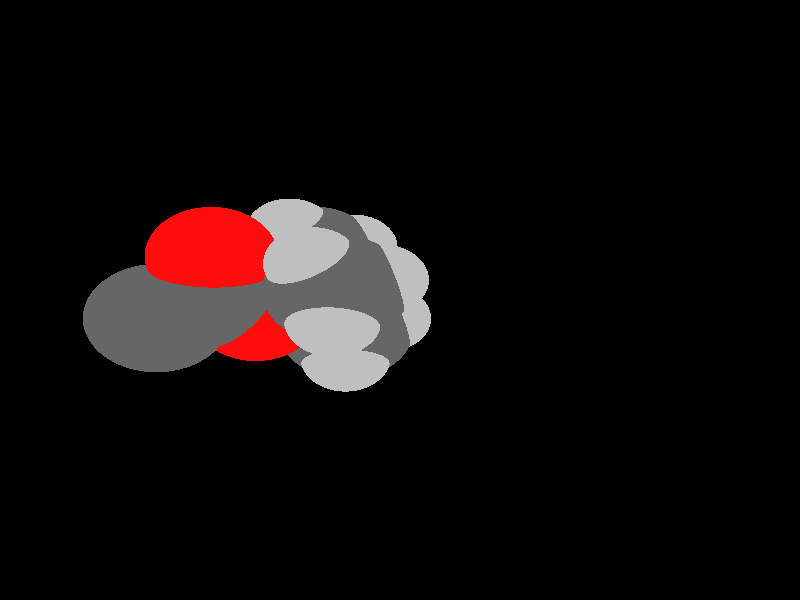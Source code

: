 global_settings {
	ambient_light rgb <0.200000002980232, 0.200000002980232, 0.200000002980232>
	max_trace_level 15
}

background { color rgb <0,0,0> }

camera {
	perspective
	location <5.82703670111194, 10.0985771399819, 23.5616428018171>
	angle 40
	up <0.679476336196975, 0.592058012228097, -0.433334995938303>
	right <0.726123141359879, -0.627290595978906, 0.281516769976659> * 1
	direction <-0.1051527086194, -0.505938551953638, -0.856136139592915> }

light_source {
	<54.1968926445911, 19.5267525904322, 36.2972849670254>
	color rgb <1, 1, 1>
	fade_distance 93.3074088393105
	fade_power 0
	spotlight
	area_light <20, 0, 0>, <0, 0, 20>, 20, 20
	circular
	orient
	point_at <-54.1968926445911, -19.5267525904322, -36.2972849670254>
}

light_source {
	<-7.36388829822299, 30.945579882194, -44.6296792265252>
	color rgb <0.300000011920929, 0.300000011920929, 0.300000011920929> shadowless
	fade_distance 93.3074088393105
	fade_power 0
	parallel
	point_at <7.36388829822299, -30.945579882194, 44.6296792265252>
}

#default {
	finish {ambient 0.5 diffuse 1 specular 0.2 roughness .01 metallic 1}
}

union {
cylinder {
	<0.0308677735376442, -0.0887819241073791, 0.00432581163043619>, 	<-0.701404104553856, 0.0701365149320451, 0.00134878586366917>, 0.075
	pigment { rgbt <0.400000005960464, 0.400000005960464, 0.400000005960464, 0> }
}
cylinder {
	<-0.701404104553856, 0.0701365149320451, 0.00134878586366917>, 	<-1.43367598264536, 0.229054953971469, -0.00162823990309786>, 0.075
	pigment { rgbt <0.400000005960464, 0.400000005960464, 0.400000005960464, 0> }
}
cylinder {
	<0.108372356336039, -0.169310001267533, 0.0171522855860922>, 	<0.568020686012722, 0.272770739277748, 0.0152078665658649>, 0.075
	pigment { rgbt <0.400000005960464, 0.400000005960464, 0.400000005960464, 0> }
}
cylinder {
	<-0.0466368092607502, -0.0082538469472252, -0.00850066232521982>, 	<0.413011520415933, 0.433826893598055, -0.0104450813454472>, 0.075
	pigment { rgbt <0.400000005960464, 0.400000005960464, 0.400000005960464, 0> }
}
cylinder {
	<0.568020686012722, 0.272770739277748, 0.0152078665658649>, 	<0.988748915343455, 0.677418891315338, 0.0134280885951004>, 0.075
	pigment { rgbt <1, 0.0500000007450581, 0.0500000007450581, 0> }
}
cylinder {
	<0.413011520415933, 0.433826893598055, -0.0104450813454472>, 	<0.833739749746666, 0.838475045635646, -0.0122248593162116>, 0.075
	pigment { rgbt <1, 0.0500000007450581, 0.0500000007450581, 0> }
}
cylinder {
	<0.0308677735376442, -0.0887819241073791, 0.00432581163043619>, 	<0.122144997660378, -0.789512758732736, 0.00957343927537516>, 0.075
	pigment { rgbt <0.400000005960464, 0.400000005960464, 0.400000005960464, 0> }
}
cylinder {
	<0.122144997660378, -0.789512758732736, 0.00957343927537516>, 	<0.206447298967186, -1.43669744826851, 0.0144200709638536>, 0.075
	pigment { rgbt <1, 0.0500000007450581, 0.0500000007450581, 0> }
}
cylinder {
	<0.206447298967186, -1.43669744826851, 0.0144200709638536>, 	<0.848626709066378, -1.71196956627405, 0.0182627693510783>, 0.075
	pigment { rgbt <1, 0.0500000007450581, 0.0500000007450581, 0> }
}
cylinder {
	<0.848626709066378, -1.71196956627405, 0.0182627693510783>, 	<1.54043773452451, -2.00851642411869, 0.0224024553484565>, 0.075
	pigment { rgbt <0.400000005960464, 0.400000005960464, 0.400000005960464, 0> }
}
cylinder {
	<-1.43367598264536, 0.229054953971469, -0.00162823990309786>, 	<-1.71863229977784, -0.0244704261734105, -0.54992178432418>, 0.075
	pigment { rgbt <0.400000005960464, 0.400000005960464, 0.400000005960464, 0> }
}
cylinder {
	<-1.71863229977784, -0.0244704261734105, -0.54992178432418>, 	<-1.89991507194059, -0.18575754620911, -0.898733752038442>, 0.075
	pigment { rgbt <0.75, 0.75, 0.75, 0> }
}
cylinder {
	<1.54043773452451, -2.00851642411869, 0.0224024553484565>, 	<1.42917732870947, -2.76872606790992, 0.0275003472646069>, 0.075
	pigment { rgbt <0.400000005960464, 0.400000005960464, 0.400000005960464, 0> }
}
cylinder {
	<1.42917732870947, -2.76872606790992, 0.0275003472646069>, 	<1.31791692289442, -3.52893571170116, 0.0325982391807572>, 0.075
	pigment { rgbt <0.400000005960464, 0.400000005960464, 0.400000005960464, 0> }
}
cylinder {
	<1.54043773452451, -2.00851642411869, 0.0224024553484565>, 	<1.9226885287746, -1.81411898853895, 0.657570011519734>, 0.075
	pigment { rgbt <0.400000005960464, 0.400000005960464, 0.400000005960464, 0> }
}
cylinder {
	<1.9226885287746, -1.81411898853895, 0.657570011519734>, 	<2.30493932302469, -1.61972155295921, 1.29273756769101>, 0.075
	pigment { rgbt <0.400000005960464, 0.400000005960464, 0.400000005960464, 0> }
}
cylinder {
	<1.54043773452451, -2.00851642411869, 0.0224024553484565>, 	<1.9264699247799, -1.82319987025141, -0.613191534489274>, 0.075
	pigment { rgbt <0.400000005960464, 0.400000005960464, 0.400000005960464, 0> }
}
cylinder {
	<1.9264699247799, -1.82319987025141, -0.613191534489274>, 	<2.31250211503529, -1.63788331638413, -1.24878552432701>, 0.075
	pigment { rgbt <0.400000005960464, 0.400000005960464, 0.400000005960464, 0> }
}
cylinder {
	<2.31250211503529, -1.63788331638413, -1.24878552432701>, 	<1.95443874432147, -1.78508954209723, -1.79494682760272>, 0.075
	pigment { rgbt <0.400000005960464, 0.400000005960464, 0.400000005960464, 0> }
}
cylinder {
	<1.95443874432147, -1.78508954209723, -1.79494682760272>, 	<1.72634569336434, -1.87886265571074, -2.14286177274368>, 0.075
	pigment { rgbt <0.75, 0.75, 0.75, 0> }
}
cylinder {
	<2.31250211503529, -1.63788331638413, -1.24878552432701>, 	<2.89562493035093, -1.96438071191436, -1.28297212443498>, 0.075
	pigment { rgbt <0.400000005960464, 0.400000005960464, 0.400000005960464, 0> }
}
cylinder {
	<2.89562493035093, -1.96438071191436, -1.28297212443498>, 	<3.26699768660974, -2.17231673243133, -1.3047445050995>, 0.075
	pigment { rgbt <0.75, 0.75, 0.75, 0> }
}
cylinder {
	<2.31250211503529, -1.63788331638413, -1.24878552432701>, 	<2.44711111433861, -0.983842293005943, -1.27914818749658>, 0.075
	pigment { rgbt <0.400000005960464, 0.400000005960464, 0.400000005960464, 0> }
}
cylinder {
	<2.44711111433861, -0.983842293005943, -1.27914818749658>, 	<2.5327852507528, -0.567567005711707, -1.29847300946058>, 0.075
	pigment { rgbt <0.75, 0.75, 0.75, 0> }
}
cylinder {
	<2.30493932302469, -1.61972155295921, 1.29273756769101>, 	<1.94360793837677, -1.75909961429646, 1.83880115051486>, 0.075
	pigment { rgbt <0.400000005960464, 0.400000005960464, 0.400000005960464, 0> }
}
cylinder {
	<1.94360793837677, -1.75909961429646, 1.83880115051486>, 	<1.71343298002358, -1.84788608795114, 2.18665402954763>, 0.075
	pigment { rgbt <0.75, 0.75, 0.75, 0> }
}
cylinder {
	<2.30493932302469, -1.61972155295921, 1.29273756769101>, 	<2.4393957517674, -0.96530674698885, 1.31453519724771>, 0.075
	pigment { rgbt <0.400000005960464, 0.400000005960464, 0.400000005960464, 0> }
}
cylinder {
	<2.4393957517674, -0.96530674698885, 1.31453519724771>, 	<2.5249728516804, -0.548793220943668, 1.32840867239414>, 0.075
	pigment { rgbt <0.75, 0.75, 0.75, 0> }
}
cylinder {
	<2.30493932302469, -1.61972155295921, 1.29273756769101>, 	<2.88782658126299, -1.9456809909721, 1.33507697833906>, 0.075
	pigment { rgbt <0.400000005960464, 0.400000005960464, 0.400000005960464, 0> }
}
cylinder {
	<2.88782658126299, -1.9456809909721, 1.33507697833906>, 	<3.25904890403974, -2.15327417129974, 1.36204159995949>, 0.075
	pigment { rgbt <0.75, 0.75, 0.75, 0> }
}
cylinder {
	<1.31791692289442, -3.52893571170116, 0.0325982391807572>, 	<0.962258375464496, -3.71418188941143, 0.568894153234569>, 0.075
	pigment { rgbt <0.400000005960464, 0.400000005960464, 0.400000005960464, 0> }
}
cylinder {
	<0.962258375464496, -3.71418188941143, 0.568894153234569>, 	<0.735661072206926, -3.8322060016147, 0.91057920129767>, 0.075
	pigment { rgbt <0.75, 0.75, 0.75, 0> }
}
cylinder {
	<1.31791692289442, -3.52893571170116, 0.0325982391807572>, 	<1.89671269499795, -3.86456703096295, 0.0367566526832427>, 0.075
	pigment { rgbt <0.400000005960464, 0.400000005960464, 0.400000005960464, 0> }
}
cylinder {
	<1.89671269499795, -3.86456703096295, 0.0367566526832427>, 	<2.2652988792083, -4.07830229516261, 0.0394047953254729>, 0.075
	pigment { rgbt <0.75, 0.75, 0.75, 0> }
}
cylinder {
	<1.31791692289442, -3.52893571170116, 0.0325982391807572>, 	<0.965520047251022, -3.72184648708685, -0.50314857661472>, 0.075
	pigment { rgbt <0.400000005960464, 0.400000005960464, 0.400000005960464, 0> }
}
cylinder {
	<0.965520047251022, -3.72184648708685, -0.50314857661472>, 	<0.741000775923532, -3.84475389550736, -0.844483852300146>, 0.075
	pigment { rgbt <0.75, 0.75, 0.75, 0> }
}
sphere {
	<0.0308677735376442, -0.0887819241073791, 0.00432581163043619>, 0.4104
	pigment { rgbt <0.400000005960464, 0.400000005960464, 0.400000005960464,0> }
}
sphere {
	<-1.43367598264536, 0.229054953971469, -0.00162823990309786>, 0.4104
	pigment { rgbt <0.400000005960464, 0.400000005960464, 0.400000005960464,0> }
}
sphere {
	<0.911244332545061, 0.757946968475492, 0.000601614639444374>, 0.3564
	pigment { rgbt <1, 0.0500000007450581, 0.0500000007450581,0> }
}
sphere {
	<0.206447298967186, -1.43669744826851, 0.0144200709638536>, 0.3564
	pigment { rgbt <1, 0.0500000007450581, 0.0500000007450581,0> }
}
sphere {
	<1.54043773452451, -2.00851642411869, 0.0224024553484565>, 0.4104
	pigment { rgbt <0.400000005960464, 0.400000005960464, 0.400000005960464,0> }
}
sphere {
	<-1.89991507194059, -0.18575754620911, -0.898733752038442>, 0.1674
	pigment { rgbt <0.75, 0.75, 0.75,0> }
}
sphere {
	<1.31791692289442, -3.52893571170116, 0.0325982391807572>, 0.4104
	pigment { rgbt <0.400000005960464, 0.400000005960464, 0.400000005960464,0> }
}
sphere {
	<2.30493932302469, -1.61972155295921, 1.29273756769101>, 0.4104
	pigment { rgbt <0.400000005960464, 0.400000005960464, 0.400000005960464,0> }
}
sphere {
	<2.31250211503529, -1.63788331638413, -1.24878552432701>, 0.4104
	pigment { rgbt <0.400000005960464, 0.400000005960464, 0.400000005960464,0> }
}
sphere {
	<1.72634569336434, -1.87886265571074, -2.14286177274368>, 0.1674
	pigment { rgbt <0.75, 0.75, 0.75,0> }
}
sphere {
	<3.26699768660974, -2.17231673243133, -1.3047445050995>, 0.1674
	pigment { rgbt <0.75, 0.75, 0.75,0> }
}
sphere {
	<2.5327852507528, -0.567567005711707, -1.29847300946058>, 0.1674
	pigment { rgbt <0.75, 0.75, 0.75,0> }
}
sphere {
	<1.71343298002358, -1.84788608795114, 2.18665402954763>, 0.1674
	pigment { rgbt <0.75, 0.75, 0.75,0> }
}
sphere {
	<2.5249728516804, -0.548793220943668, 1.32840867239414>, 0.1674
	pigment { rgbt <0.75, 0.75, 0.75,0> }
}
sphere {
	<3.25904890403974, -2.15327417129974, 1.36204159995949>, 0.1674
	pigment { rgbt <0.75, 0.75, 0.75,0> }
}
sphere {
	<0.735661072206926, -3.8322060016147, 0.91057920129767>, 0.1674
	pigment { rgbt <0.75, 0.75, 0.75,0> }
}
sphere {
	<2.2652988792083, -4.07830229516261, 0.0394047953254729>, 0.1674
	pigment { rgbt <0.75, 0.75, 0.75,0> }
}
sphere {
	<0.741000775923532, -3.84475389550736, -0.844483852300146>, 0.1674
	pigment { rgbt <0.75, 0.75, 0.75,0> }
}
}
merge {
}
union {
}
merge {
sphere {
	<0.0308677735376442, -0.0887819241073791, 0.00432581163043619>, 1.69983
	pigment { rgbt <0, 0, 0,0> }
}
sphere {
	<-1.43367598264536, 0.229054953971469, -0.00162823990309786>, 1.69983
	pigment { rgbt <0, 0, 0,0> }
}
sphere {
	<0.911244332545061, 0.757946968475492, 0.000601614639444374>, 1.519848
	pigment { rgbt <0, 0, 0,0> }
}
sphere {
	<0.206447298967186, -1.43669744826851, 0.0144200709638536>, 1.519848
	pigment { rgbt <0, 0, 0,0> }
}
sphere {
	<1.54043773452451, -2.00851642411869, 0.0224024553484565>, 1.69983
	pigment { rgbt <0, 0, 0,0> }
}
sphere {
	<-1.89991507194059, -0.18575754620911, -0.898733752038442>, 1.09989
	pigment { rgbt <0, 0, 0,0> }
}
sphere {
	<1.31791692289442, -3.52893571170116, 0.0325982391807572>, 1.69983
	pigment { rgbt <0, 0, 0,0> }
}
sphere {
	<2.30493932302469, -1.61972155295921, 1.29273756769101>, 1.69983
	pigment { rgbt <0, 0, 0,0> }
}
sphere {
	<2.31250211503529, -1.63788331638413, -1.24878552432701>, 1.69983
	pigment { rgbt <0, 0, 0,0> }
}
sphere {
	<1.72634569336434, -1.87886265571074, -2.14286177274368>, 1.09989
	pigment { rgbt <0, 0, 0,0> }
}
sphere {
	<3.26699768660974, -2.17231673243133, -1.3047445050995>, 1.09989
	pigment { rgbt <0, 0, 0,0> }
}
sphere {
	<2.5327852507528, -0.567567005711707, -1.29847300946058>, 1.09989
	pigment { rgbt <0, 0, 0,0> }
}
sphere {
	<1.71343298002358, -1.84788608795114, 2.18665402954763>, 1.09989
	pigment { rgbt <0, 0, 0,0> }
}
sphere {
	<2.5249728516804, -0.548793220943668, 1.32840867239414>, 1.09989
	pigment { rgbt <0, 0, 0,0> }
}
sphere {
	<3.25904890403974, -2.15327417129974, 1.36204159995949>, 1.09989
	pigment { rgbt <0, 0, 0,0> }
}
sphere {
	<0.735661072206926, -3.8322060016147, 0.91057920129767>, 1.09989
	pigment { rgbt <0, 0, 0,0> }
}
sphere {
	<2.2652988792083, -4.07830229516261, 0.0394047953254729>, 1.09989
	pigment { rgbt <0, 0, 0,0> }
}
sphere {
	<0.741000775923532, -3.84475389550736, -0.844483852300146>, 1.09989
	pigment { rgbt <0, 0, 0,0> }
}
sphere {
	<0.0308677735376442, -0.0887819241073791, 0.00432581163043619>, 1.7
	pigment { rgbt <0.400000005960464, 0.400000005960464, 0.400000005960464,0.350000023841858> }
}
sphere {
	<-1.43367598264536, 0.229054953971469, -0.00162823990309786>, 1.7
	pigment { rgbt <0.400000005960464, 0.400000005960464, 0.400000005960464,0.350000023841858> }
}
sphere {
	<0.911244332545061, 0.757946968475492, 0.000601614639444374>, 1.52
	pigment { rgbt <1, 0.0500000007450581, 0.0500000007450581,0.350000023841858> }
}
sphere {
	<0.206447298967186, -1.43669744826851, 0.0144200709638536>, 1.52
	pigment { rgbt <1, 0.0500000007450581, 0.0500000007450581,0.350000023841858> }
}
sphere {
	<1.54043773452451, -2.00851642411869, 0.0224024553484565>, 1.7
	pigment { rgbt <0.400000005960464, 0.400000005960464, 0.400000005960464,0.350000023841858> }
}
sphere {
	<-1.89991507194059, -0.18575754620911, -0.898733752038442>, 1.1
	pigment { rgbt <0.75, 0.75, 0.75,0.350000023841858> }
}
sphere {
	<1.31791692289442, -3.52893571170116, 0.0325982391807572>, 1.7
	pigment { rgbt <0.400000005960464, 0.400000005960464, 0.400000005960464,0.350000023841858> }
}
sphere {
	<2.30493932302469, -1.61972155295921, 1.29273756769101>, 1.7
	pigment { rgbt <0.400000005960464, 0.400000005960464, 0.400000005960464,0.350000023841858> }
}
sphere {
	<2.31250211503529, -1.63788331638413, -1.24878552432701>, 1.7
	pigment { rgbt <0.400000005960464, 0.400000005960464, 0.400000005960464,0.350000023841858> }
}
sphere {
	<1.72634569336434, -1.87886265571074, -2.14286177274368>, 1.1
	pigment { rgbt <0.75, 0.75, 0.75,0.350000023841858> }
}
sphere {
	<3.26699768660974, -2.17231673243133, -1.3047445050995>, 1.1
	pigment { rgbt <0.75, 0.75, 0.75,0.350000023841858> }
}
sphere {
	<2.5327852507528, -0.567567005711707, -1.29847300946058>, 1.1
	pigment { rgbt <0.75, 0.75, 0.75,0.350000023841858> }
}
sphere {
	<1.71343298002358, -1.84788608795114, 2.18665402954763>, 1.1
	pigment { rgbt <0.75, 0.75, 0.75,0.350000023841858> }
}
sphere {
	<2.5249728516804, -0.548793220943668, 1.32840867239414>, 1.1
	pigment { rgbt <0.75, 0.75, 0.75,0.350000023841858> }
}
sphere {
	<3.25904890403974, -2.15327417129974, 1.36204159995949>, 1.1
	pigment { rgbt <0.75, 0.75, 0.75,0.350000023841858> }
}
sphere {
	<0.735661072206926, -3.8322060016147, 0.91057920129767>, 1.1
	pigment { rgbt <0.75, 0.75, 0.75,0.350000023841858> }
}
sphere {
	<2.2652988792083, -4.07830229516261, 0.0394047953254729>, 1.1
	pigment { rgbt <0.75, 0.75, 0.75,0.350000023841858> }
}
sphere {
	<0.741000775923532, -3.84475389550736, -0.844483852300146>, 1.1
	pigment { rgbt <0.75, 0.75, 0.75,0.350000023841858> }
}
}

